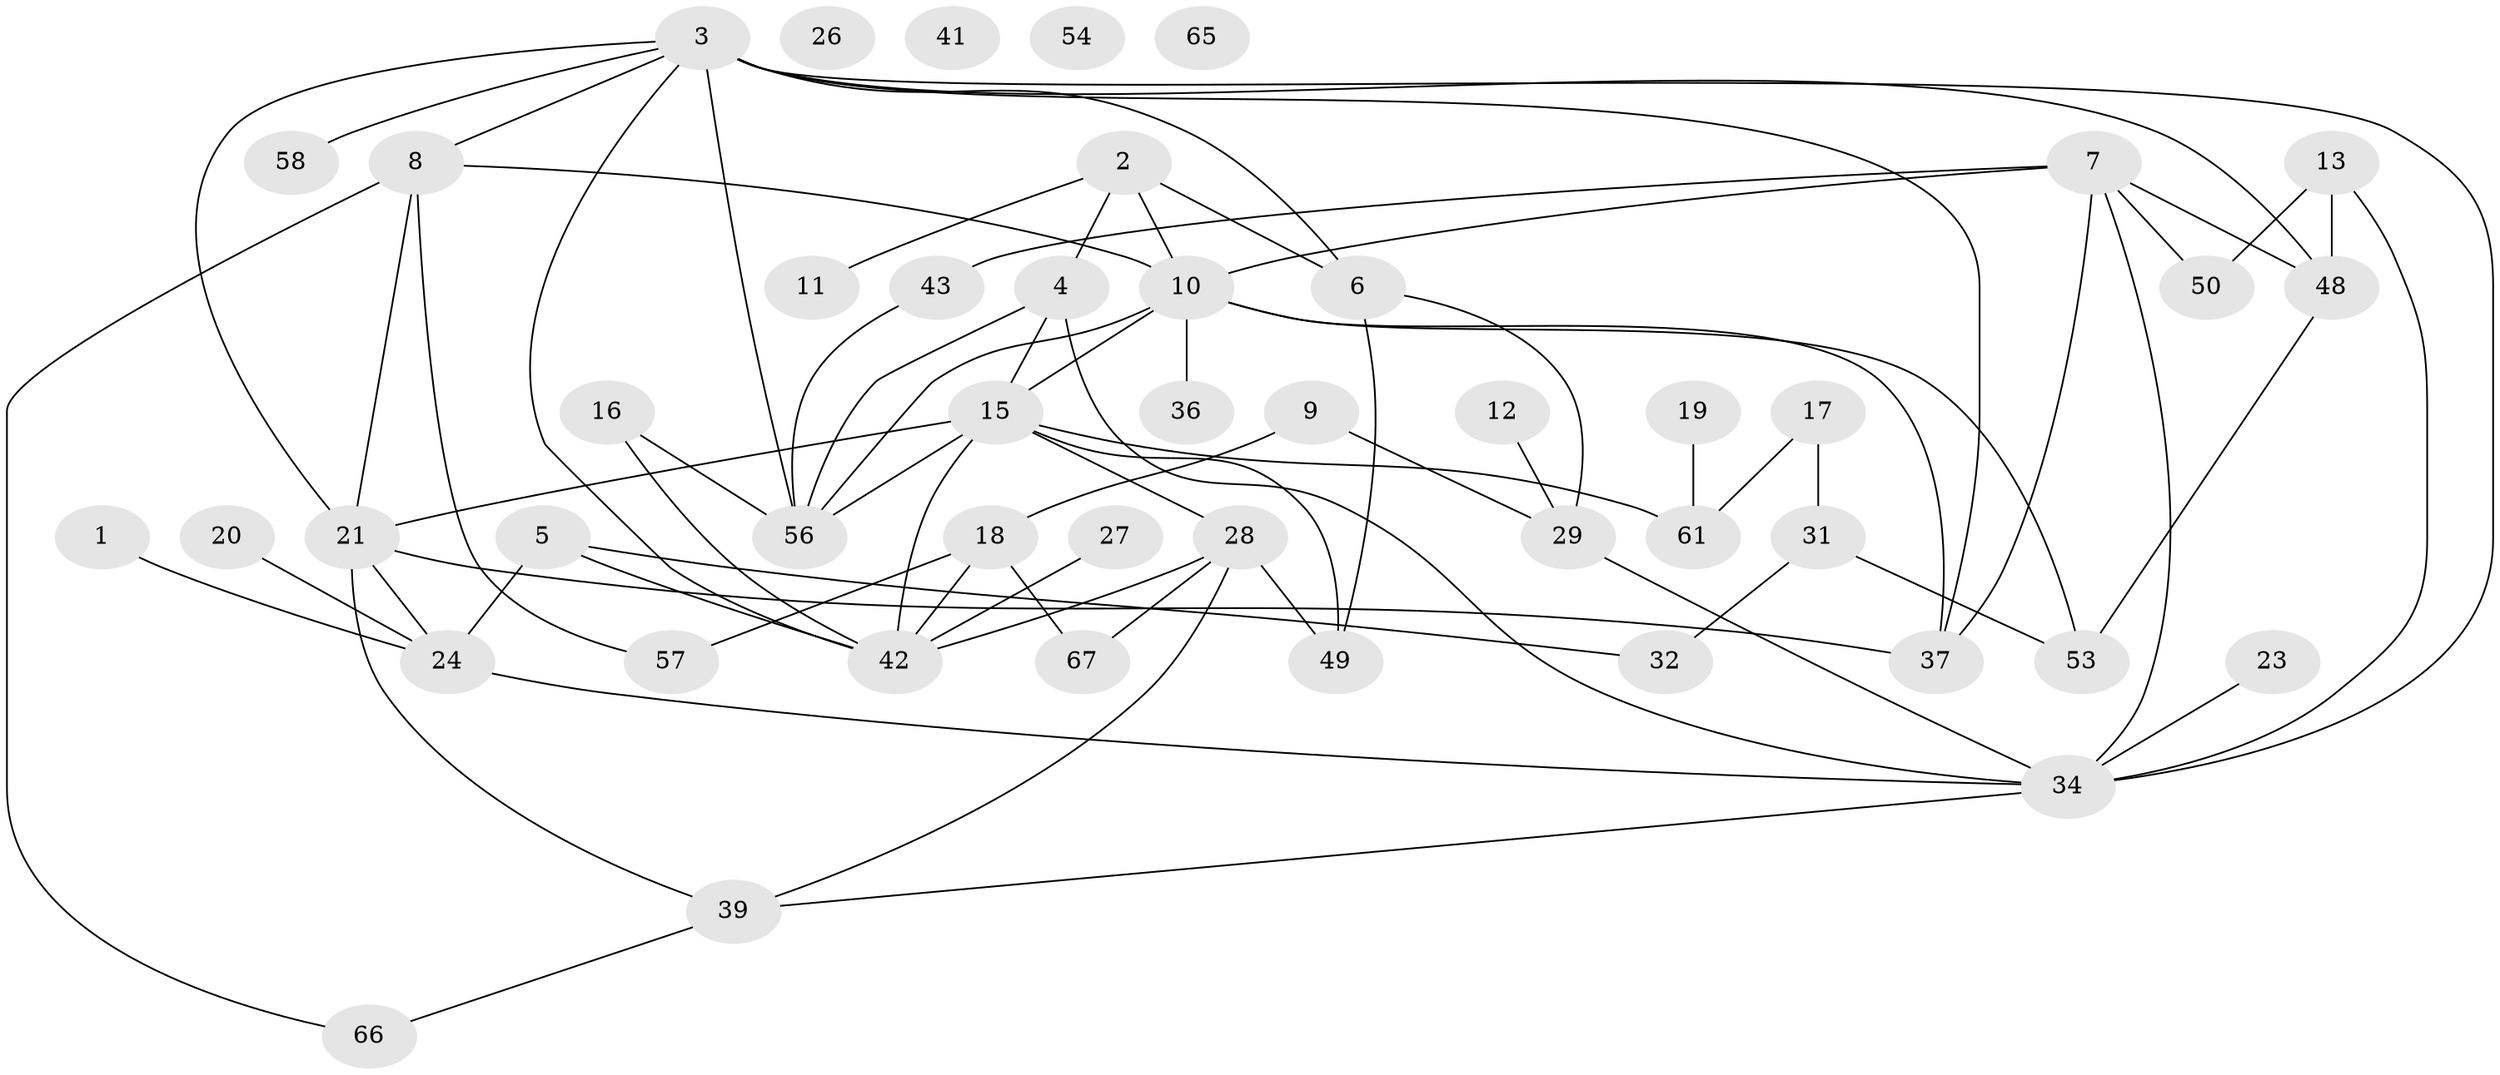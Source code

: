// Generated by graph-tools (version 1.1) at 2025/23/03/03/25 07:23:25]
// undirected, 47 vertices, 75 edges
graph export_dot {
graph [start="1"]
  node [color=gray90,style=filled];
  1;
  2 [super="+40"];
  3 [super="+38"];
  4 [super="+55"];
  5 [super="+45"];
  6 [super="+30"];
  7 [super="+59"];
  8 [super="+22"];
  9;
  10 [super="+25"];
  11 [super="+14"];
  12;
  13 [super="+64"];
  15 [super="+44"];
  16;
  17;
  18 [super="+60"];
  19;
  20;
  21 [super="+33"];
  23;
  24 [super="+62"];
  26;
  27;
  28 [super="+63"];
  29 [super="+51"];
  31 [super="+35"];
  32;
  34 [super="+52"];
  36;
  37;
  39 [super="+46"];
  41;
  42 [super="+47"];
  43;
  48;
  49;
  50;
  53 [super="+68"];
  54;
  56;
  57;
  58;
  61;
  65;
  66;
  67;
  1 -- 24;
  2 -- 4;
  2 -- 11;
  2 -- 10;
  2 -- 6;
  3 -- 21;
  3 -- 37;
  3 -- 48;
  3 -- 56;
  3 -- 58;
  3 -- 34;
  3 -- 6;
  3 -- 42;
  3 -- 8;
  4 -- 56;
  4 -- 15;
  4 -- 34;
  5 -- 24;
  5 -- 32;
  5 -- 42;
  6 -- 29;
  6 -- 49;
  7 -- 10;
  7 -- 48;
  7 -- 50;
  7 -- 43;
  7 -- 37;
  7 -- 34;
  8 -- 66;
  8 -- 21;
  8 -- 57;
  8 -- 10;
  9 -- 18;
  9 -- 29;
  10 -- 36;
  10 -- 37;
  10 -- 56;
  10 -- 15;
  10 -- 53;
  12 -- 29;
  13 -- 48;
  13 -- 34;
  13 -- 50;
  15 -- 42;
  15 -- 49;
  15 -- 21;
  15 -- 56;
  15 -- 61;
  15 -- 28;
  16 -- 42;
  16 -- 56;
  17 -- 31;
  17 -- 61;
  18 -- 57;
  18 -- 67;
  18 -- 42;
  19 -- 61;
  20 -- 24;
  21 -- 39;
  21 -- 24;
  21 -- 37;
  23 -- 34;
  24 -- 34;
  27 -- 42;
  28 -- 49;
  28 -- 67;
  28 -- 42;
  28 -- 39;
  29 -- 34;
  31 -- 32;
  31 -- 53;
  34 -- 39;
  39 -- 66;
  43 -- 56;
  48 -- 53;
}
